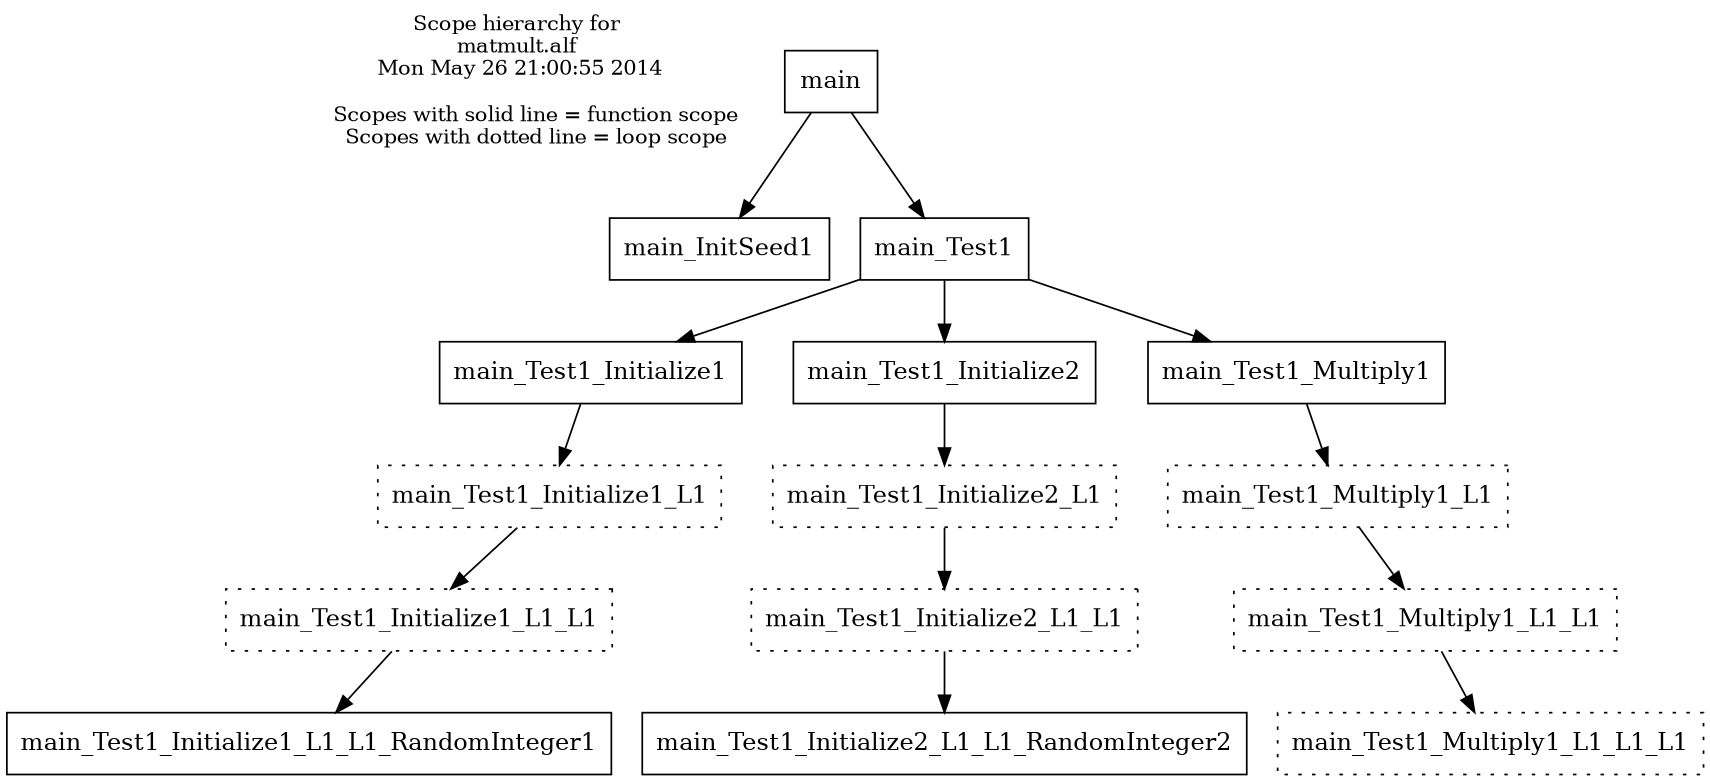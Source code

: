 digraph "" {
   size="11.4,7.8";
   rankdir=TB;
   center=1;
   rotate=0;
   {
      node [shape=plaintext, fontsize=12];
      "Scope hierarchy for\nmatmult.alf\n Mon May 26 21:00:55 2014\n\n      Scopes with solid line = function scope\n      Scopes with dotted line = loop scope\n"
   }
   0 [label="main" shape=box
    style=line   ]
      1 [label="main_InitSeed1" shape=box
       style=line      ]
      2 [label="main_Test1" shape=box
       style=line      ]
         3 [label="main_Test1_Initialize1" shape=box
          style=line         ]
            4 [label="main_Test1_Initialize1_L1" shape=box
             style=dotted            ]
               5 [label="main_Test1_Initialize1_L1_L1" shape=box
                style=dotted               ]
                  6 [label="main_Test1_Initialize1_L1_L1_RandomInteger1" shape=box
                   style=line                  ]
         7 [label="main_Test1_Initialize2" shape=box
          style=line         ]
            8 [label="main_Test1_Initialize2_L1" shape=box
             style=dotted            ]
               9 [label="main_Test1_Initialize2_L1_L1" shape=box
                style=dotted               ]
                  10 [label="main_Test1_Initialize2_L1_L1_RandomInteger2" shape=box
                   style=line                  ]
         11 [label="main_Test1_Multiply1" shape=box
          style=line         ]
            12 [label="main_Test1_Multiply1_L1" shape=box
             style=dotted            ]
               13 [label="main_Test1_Multiply1_L1_L1" shape=box
                style=dotted               ]
                  14 [label="main_Test1_Multiply1_L1_L1_L1" shape=box
                   style=dotted                  ]
   0 -> 1
   0 -> 2
   2 -> 3
   3 -> 4
   4 -> 5
   5 -> 6
   2 -> 7
   7 -> 8
   8 -> 9
   9 -> 10
   2 -> 11
   11 -> 12
   12 -> 13
   13 -> 14
}
